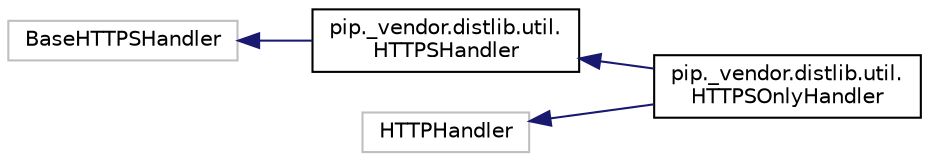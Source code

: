 digraph "Graphical Class Hierarchy"
{
 // LATEX_PDF_SIZE
  edge [fontname="Helvetica",fontsize="10",labelfontname="Helvetica",labelfontsize="10"];
  node [fontname="Helvetica",fontsize="10",shape=record];
  rankdir="LR";
  Node3408 [label="BaseHTTPSHandler",height=0.2,width=0.4,color="grey75", fillcolor="white", style="filled",tooltip=" "];
  Node3408 -> Node0 [dir="back",color="midnightblue",fontsize="10",style="solid",fontname="Helvetica"];
  Node0 [label="pip._vendor.distlib.util.\lHTTPSHandler",height=0.2,width=0.4,color="black", fillcolor="white", style="filled",URL="$classpip_1_1__vendor_1_1distlib_1_1util_1_1HTTPSHandler.html",tooltip=" "];
  Node0 -> Node1 [dir="back",color="midnightblue",fontsize="10",style="solid",fontname="Helvetica"];
  Node1 [label="pip._vendor.distlib.util.\lHTTPSOnlyHandler",height=0.2,width=0.4,color="black", fillcolor="white", style="filled",URL="$classpip_1_1__vendor_1_1distlib_1_1util_1_1HTTPSOnlyHandler.html",tooltip=" "];
  Node3527 [label="HTTPHandler",height=0.2,width=0.4,color="grey75", fillcolor="white", style="filled",tooltip=" "];
  Node3527 -> Node1 [dir="back",color="midnightblue",fontsize="10",style="solid",fontname="Helvetica"];
}
